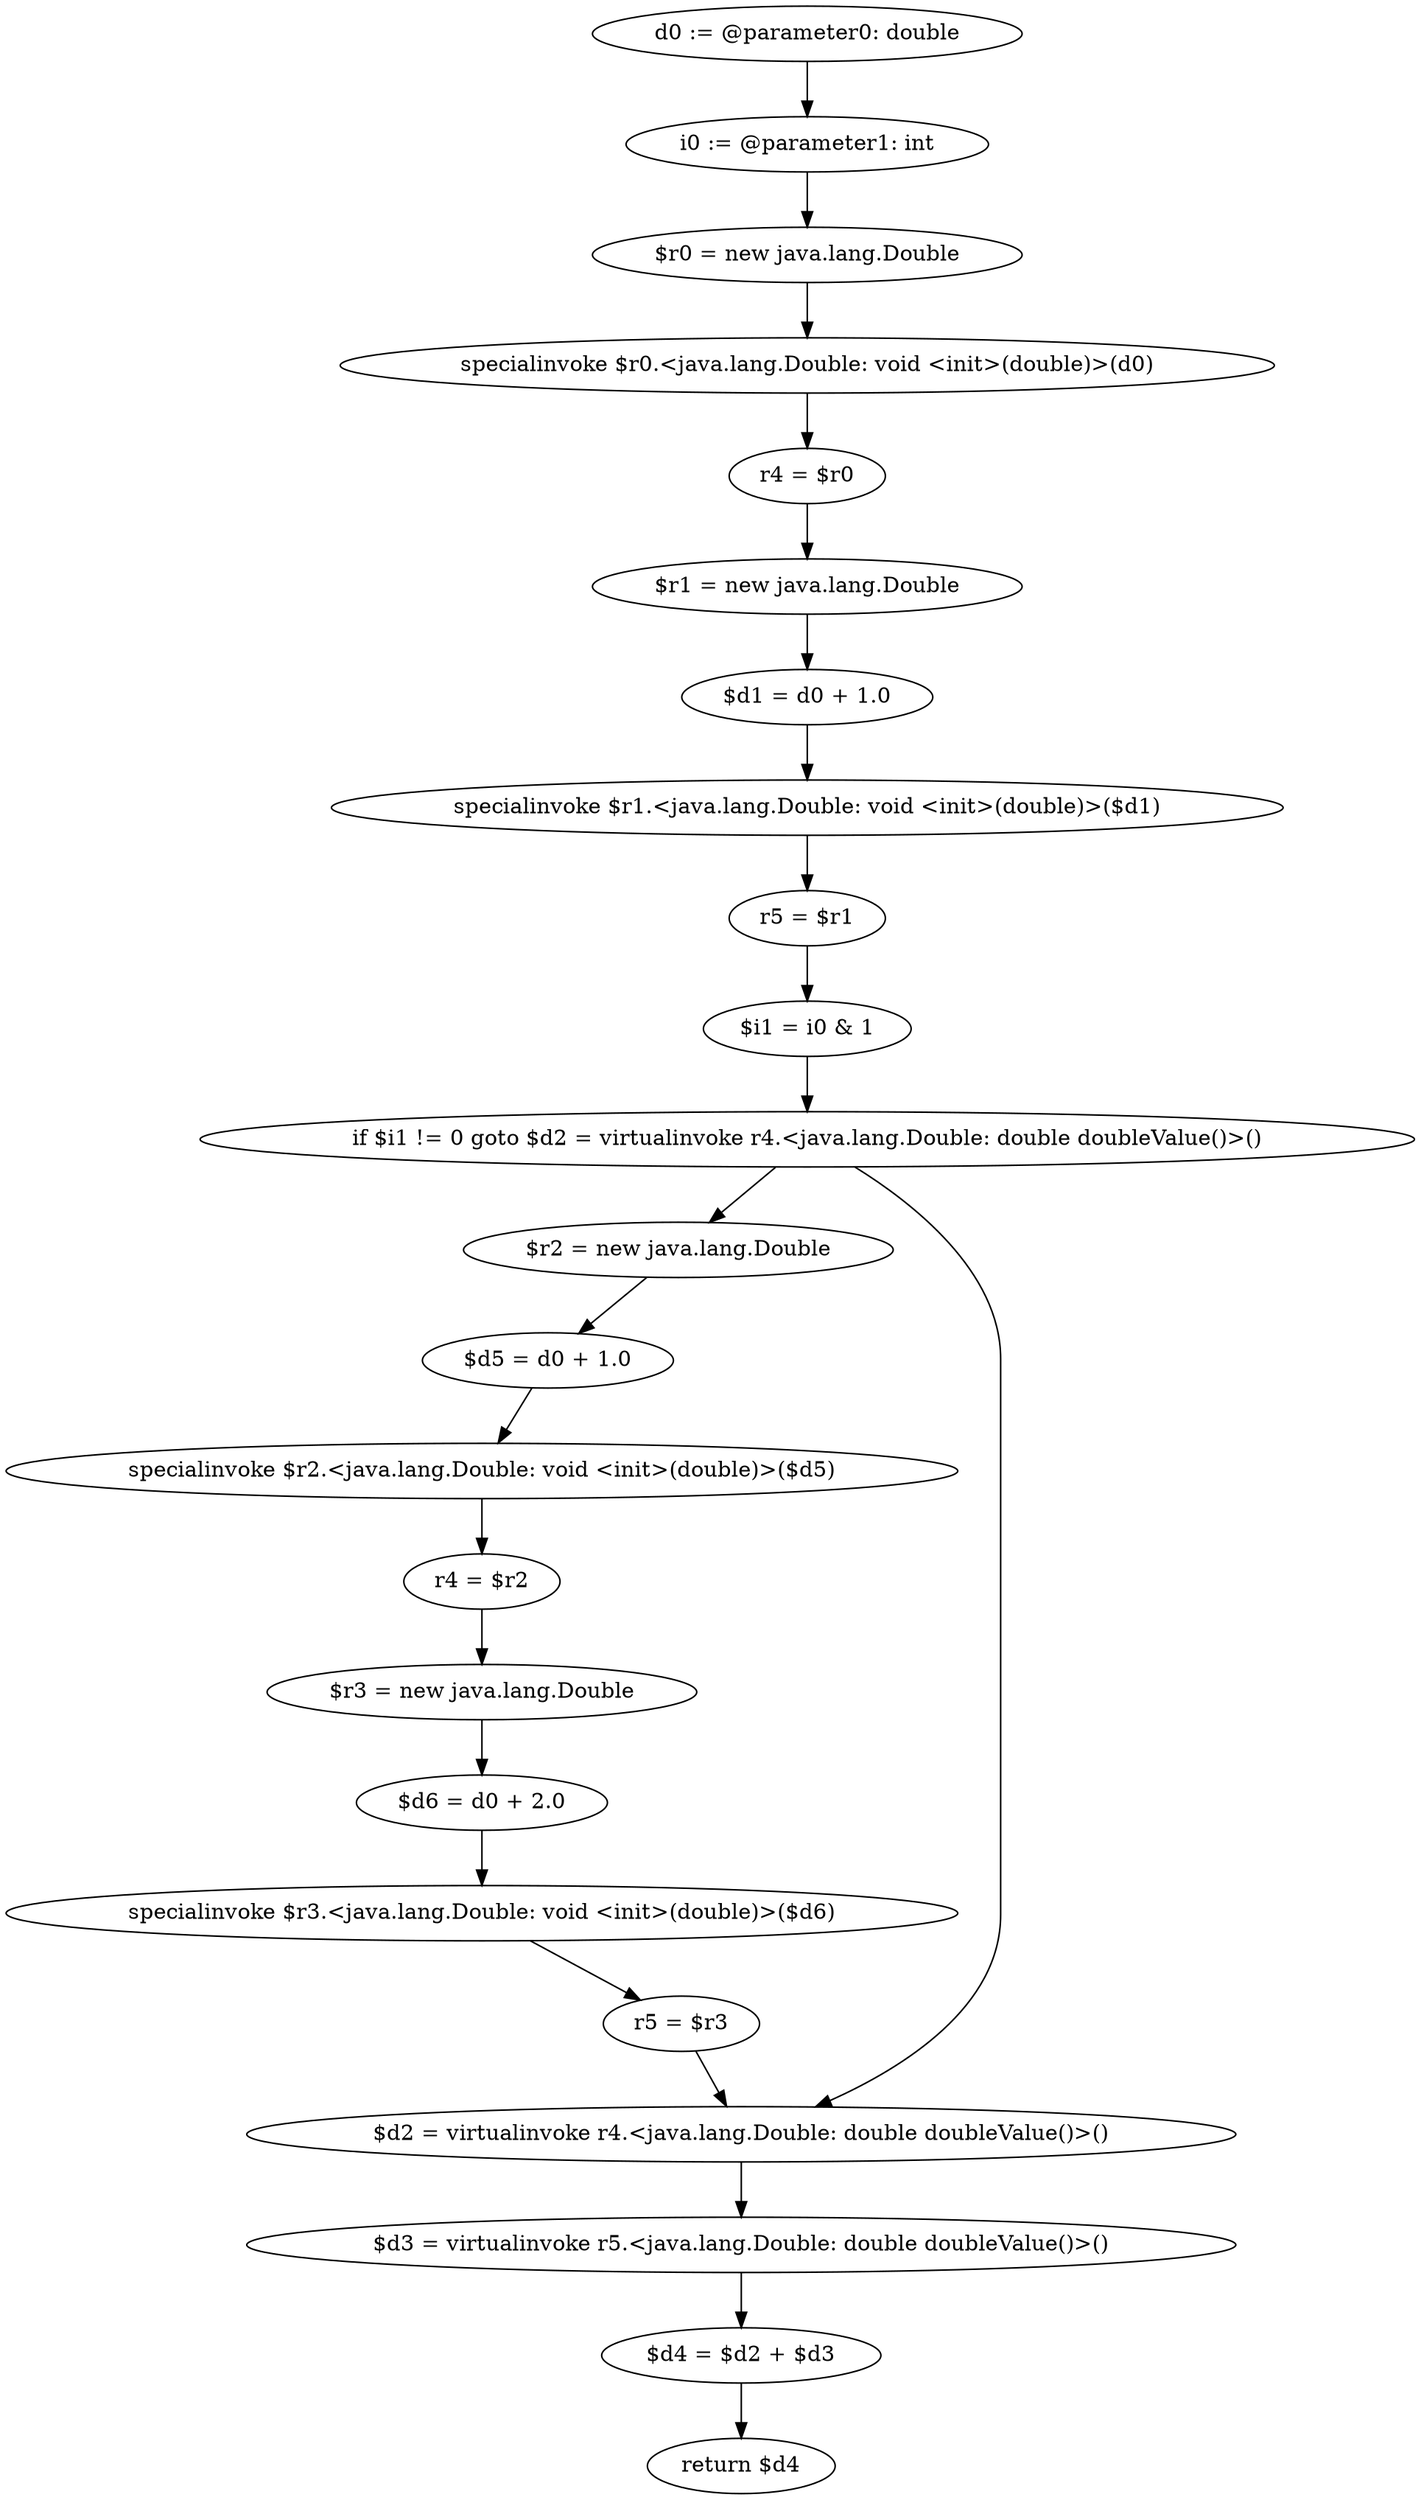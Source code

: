 digraph "unitGraph" {
    "d0 := @parameter0: double"
    "i0 := @parameter1: int"
    "$r0 = new java.lang.Double"
    "specialinvoke $r0.<java.lang.Double: void <init>(double)>(d0)"
    "r4 = $r0"
    "$r1 = new java.lang.Double"
    "$d1 = d0 + 1.0"
    "specialinvoke $r1.<java.lang.Double: void <init>(double)>($d1)"
    "r5 = $r1"
    "$i1 = i0 & 1"
    "if $i1 != 0 goto $d2 = virtualinvoke r4.<java.lang.Double: double doubleValue()>()"
    "$r2 = new java.lang.Double"
    "$d5 = d0 + 1.0"
    "specialinvoke $r2.<java.lang.Double: void <init>(double)>($d5)"
    "r4 = $r2"
    "$r3 = new java.lang.Double"
    "$d6 = d0 + 2.0"
    "specialinvoke $r3.<java.lang.Double: void <init>(double)>($d6)"
    "r5 = $r3"
    "$d2 = virtualinvoke r4.<java.lang.Double: double doubleValue()>()"
    "$d3 = virtualinvoke r5.<java.lang.Double: double doubleValue()>()"
    "$d4 = $d2 + $d3"
    "return $d4"
    "d0 := @parameter0: double"->"i0 := @parameter1: int";
    "i0 := @parameter1: int"->"$r0 = new java.lang.Double";
    "$r0 = new java.lang.Double"->"specialinvoke $r0.<java.lang.Double: void <init>(double)>(d0)";
    "specialinvoke $r0.<java.lang.Double: void <init>(double)>(d0)"->"r4 = $r0";
    "r4 = $r0"->"$r1 = new java.lang.Double";
    "$r1 = new java.lang.Double"->"$d1 = d0 + 1.0";
    "$d1 = d0 + 1.0"->"specialinvoke $r1.<java.lang.Double: void <init>(double)>($d1)";
    "specialinvoke $r1.<java.lang.Double: void <init>(double)>($d1)"->"r5 = $r1";
    "r5 = $r1"->"$i1 = i0 & 1";
    "$i1 = i0 & 1"->"if $i1 != 0 goto $d2 = virtualinvoke r4.<java.lang.Double: double doubleValue()>()";
    "if $i1 != 0 goto $d2 = virtualinvoke r4.<java.lang.Double: double doubleValue()>()"->"$r2 = new java.lang.Double";
    "if $i1 != 0 goto $d2 = virtualinvoke r4.<java.lang.Double: double doubleValue()>()"->"$d2 = virtualinvoke r4.<java.lang.Double: double doubleValue()>()";
    "$r2 = new java.lang.Double"->"$d5 = d0 + 1.0";
    "$d5 = d0 + 1.0"->"specialinvoke $r2.<java.lang.Double: void <init>(double)>($d5)";
    "specialinvoke $r2.<java.lang.Double: void <init>(double)>($d5)"->"r4 = $r2";
    "r4 = $r2"->"$r3 = new java.lang.Double";
    "$r3 = new java.lang.Double"->"$d6 = d0 + 2.0";
    "$d6 = d0 + 2.0"->"specialinvoke $r3.<java.lang.Double: void <init>(double)>($d6)";
    "specialinvoke $r3.<java.lang.Double: void <init>(double)>($d6)"->"r5 = $r3";
    "r5 = $r3"->"$d2 = virtualinvoke r4.<java.lang.Double: double doubleValue()>()";
    "$d2 = virtualinvoke r4.<java.lang.Double: double doubleValue()>()"->"$d3 = virtualinvoke r5.<java.lang.Double: double doubleValue()>()";
    "$d3 = virtualinvoke r5.<java.lang.Double: double doubleValue()>()"->"$d4 = $d2 + $d3";
    "$d4 = $d2 + $d3"->"return $d4";
}
